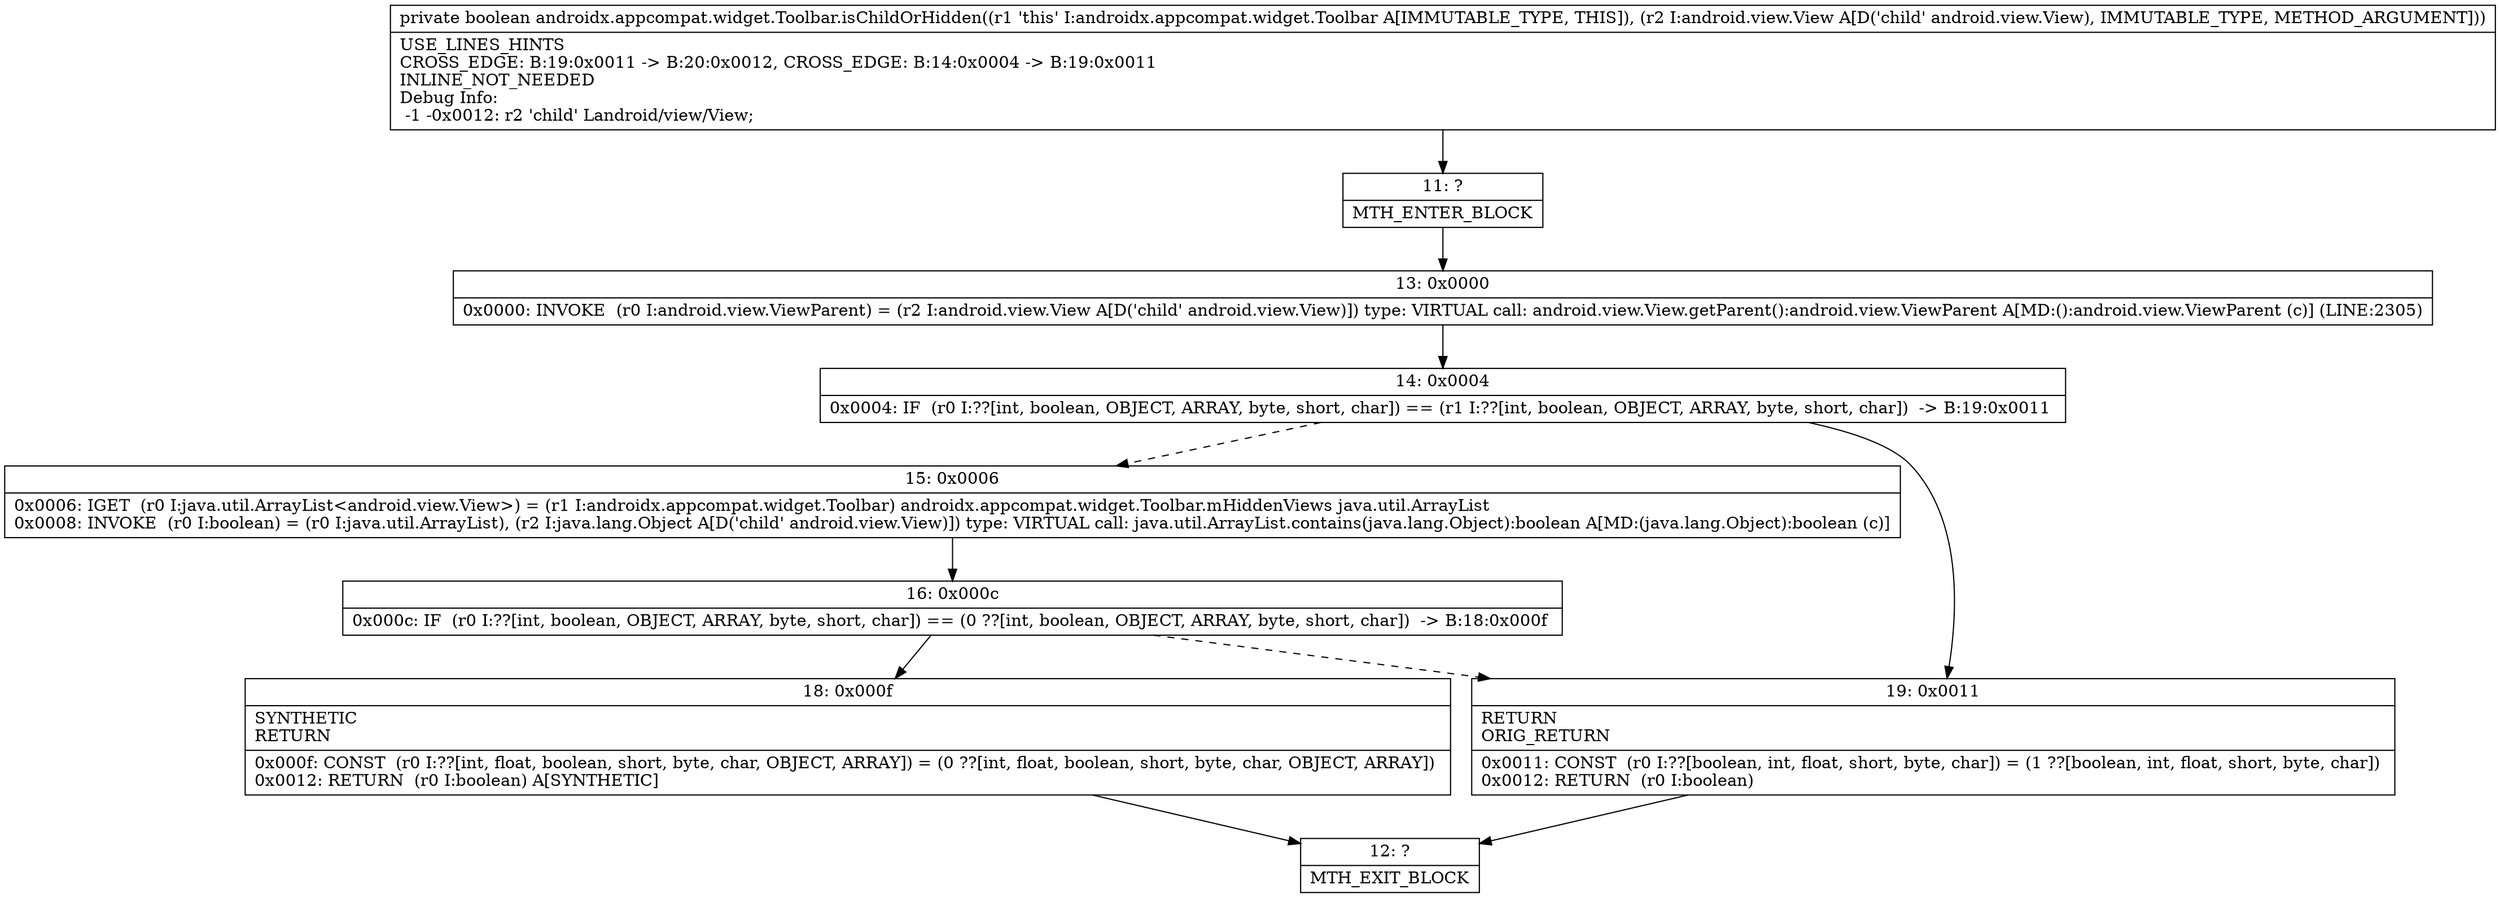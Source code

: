 digraph "CFG forandroidx.appcompat.widget.Toolbar.isChildOrHidden(Landroid\/view\/View;)Z" {
Node_11 [shape=record,label="{11\:\ ?|MTH_ENTER_BLOCK\l}"];
Node_13 [shape=record,label="{13\:\ 0x0000|0x0000: INVOKE  (r0 I:android.view.ViewParent) = (r2 I:android.view.View A[D('child' android.view.View)]) type: VIRTUAL call: android.view.View.getParent():android.view.ViewParent A[MD:():android.view.ViewParent (c)] (LINE:2305)\l}"];
Node_14 [shape=record,label="{14\:\ 0x0004|0x0004: IF  (r0 I:??[int, boolean, OBJECT, ARRAY, byte, short, char]) == (r1 I:??[int, boolean, OBJECT, ARRAY, byte, short, char])  \-\> B:19:0x0011 \l}"];
Node_15 [shape=record,label="{15\:\ 0x0006|0x0006: IGET  (r0 I:java.util.ArrayList\<android.view.View\>) = (r1 I:androidx.appcompat.widget.Toolbar) androidx.appcompat.widget.Toolbar.mHiddenViews java.util.ArrayList \l0x0008: INVOKE  (r0 I:boolean) = (r0 I:java.util.ArrayList), (r2 I:java.lang.Object A[D('child' android.view.View)]) type: VIRTUAL call: java.util.ArrayList.contains(java.lang.Object):boolean A[MD:(java.lang.Object):boolean (c)]\l}"];
Node_16 [shape=record,label="{16\:\ 0x000c|0x000c: IF  (r0 I:??[int, boolean, OBJECT, ARRAY, byte, short, char]) == (0 ??[int, boolean, OBJECT, ARRAY, byte, short, char])  \-\> B:18:0x000f \l}"];
Node_18 [shape=record,label="{18\:\ 0x000f|SYNTHETIC\lRETURN\l|0x000f: CONST  (r0 I:??[int, float, boolean, short, byte, char, OBJECT, ARRAY]) = (0 ??[int, float, boolean, short, byte, char, OBJECT, ARRAY]) \l0x0012: RETURN  (r0 I:boolean) A[SYNTHETIC]\l}"];
Node_12 [shape=record,label="{12\:\ ?|MTH_EXIT_BLOCK\l}"];
Node_19 [shape=record,label="{19\:\ 0x0011|RETURN\lORIG_RETURN\l|0x0011: CONST  (r0 I:??[boolean, int, float, short, byte, char]) = (1 ??[boolean, int, float, short, byte, char]) \l0x0012: RETURN  (r0 I:boolean) \l}"];
MethodNode[shape=record,label="{private boolean androidx.appcompat.widget.Toolbar.isChildOrHidden((r1 'this' I:androidx.appcompat.widget.Toolbar A[IMMUTABLE_TYPE, THIS]), (r2 I:android.view.View A[D('child' android.view.View), IMMUTABLE_TYPE, METHOD_ARGUMENT]))  | USE_LINES_HINTS\lCROSS_EDGE: B:19:0x0011 \-\> B:20:0x0012, CROSS_EDGE: B:14:0x0004 \-\> B:19:0x0011\lINLINE_NOT_NEEDED\lDebug Info:\l  \-1 \-0x0012: r2 'child' Landroid\/view\/View;\l}"];
MethodNode -> Node_11;Node_11 -> Node_13;
Node_13 -> Node_14;
Node_14 -> Node_15[style=dashed];
Node_14 -> Node_19;
Node_15 -> Node_16;
Node_16 -> Node_18;
Node_16 -> Node_19[style=dashed];
Node_18 -> Node_12;
Node_19 -> Node_12;
}

